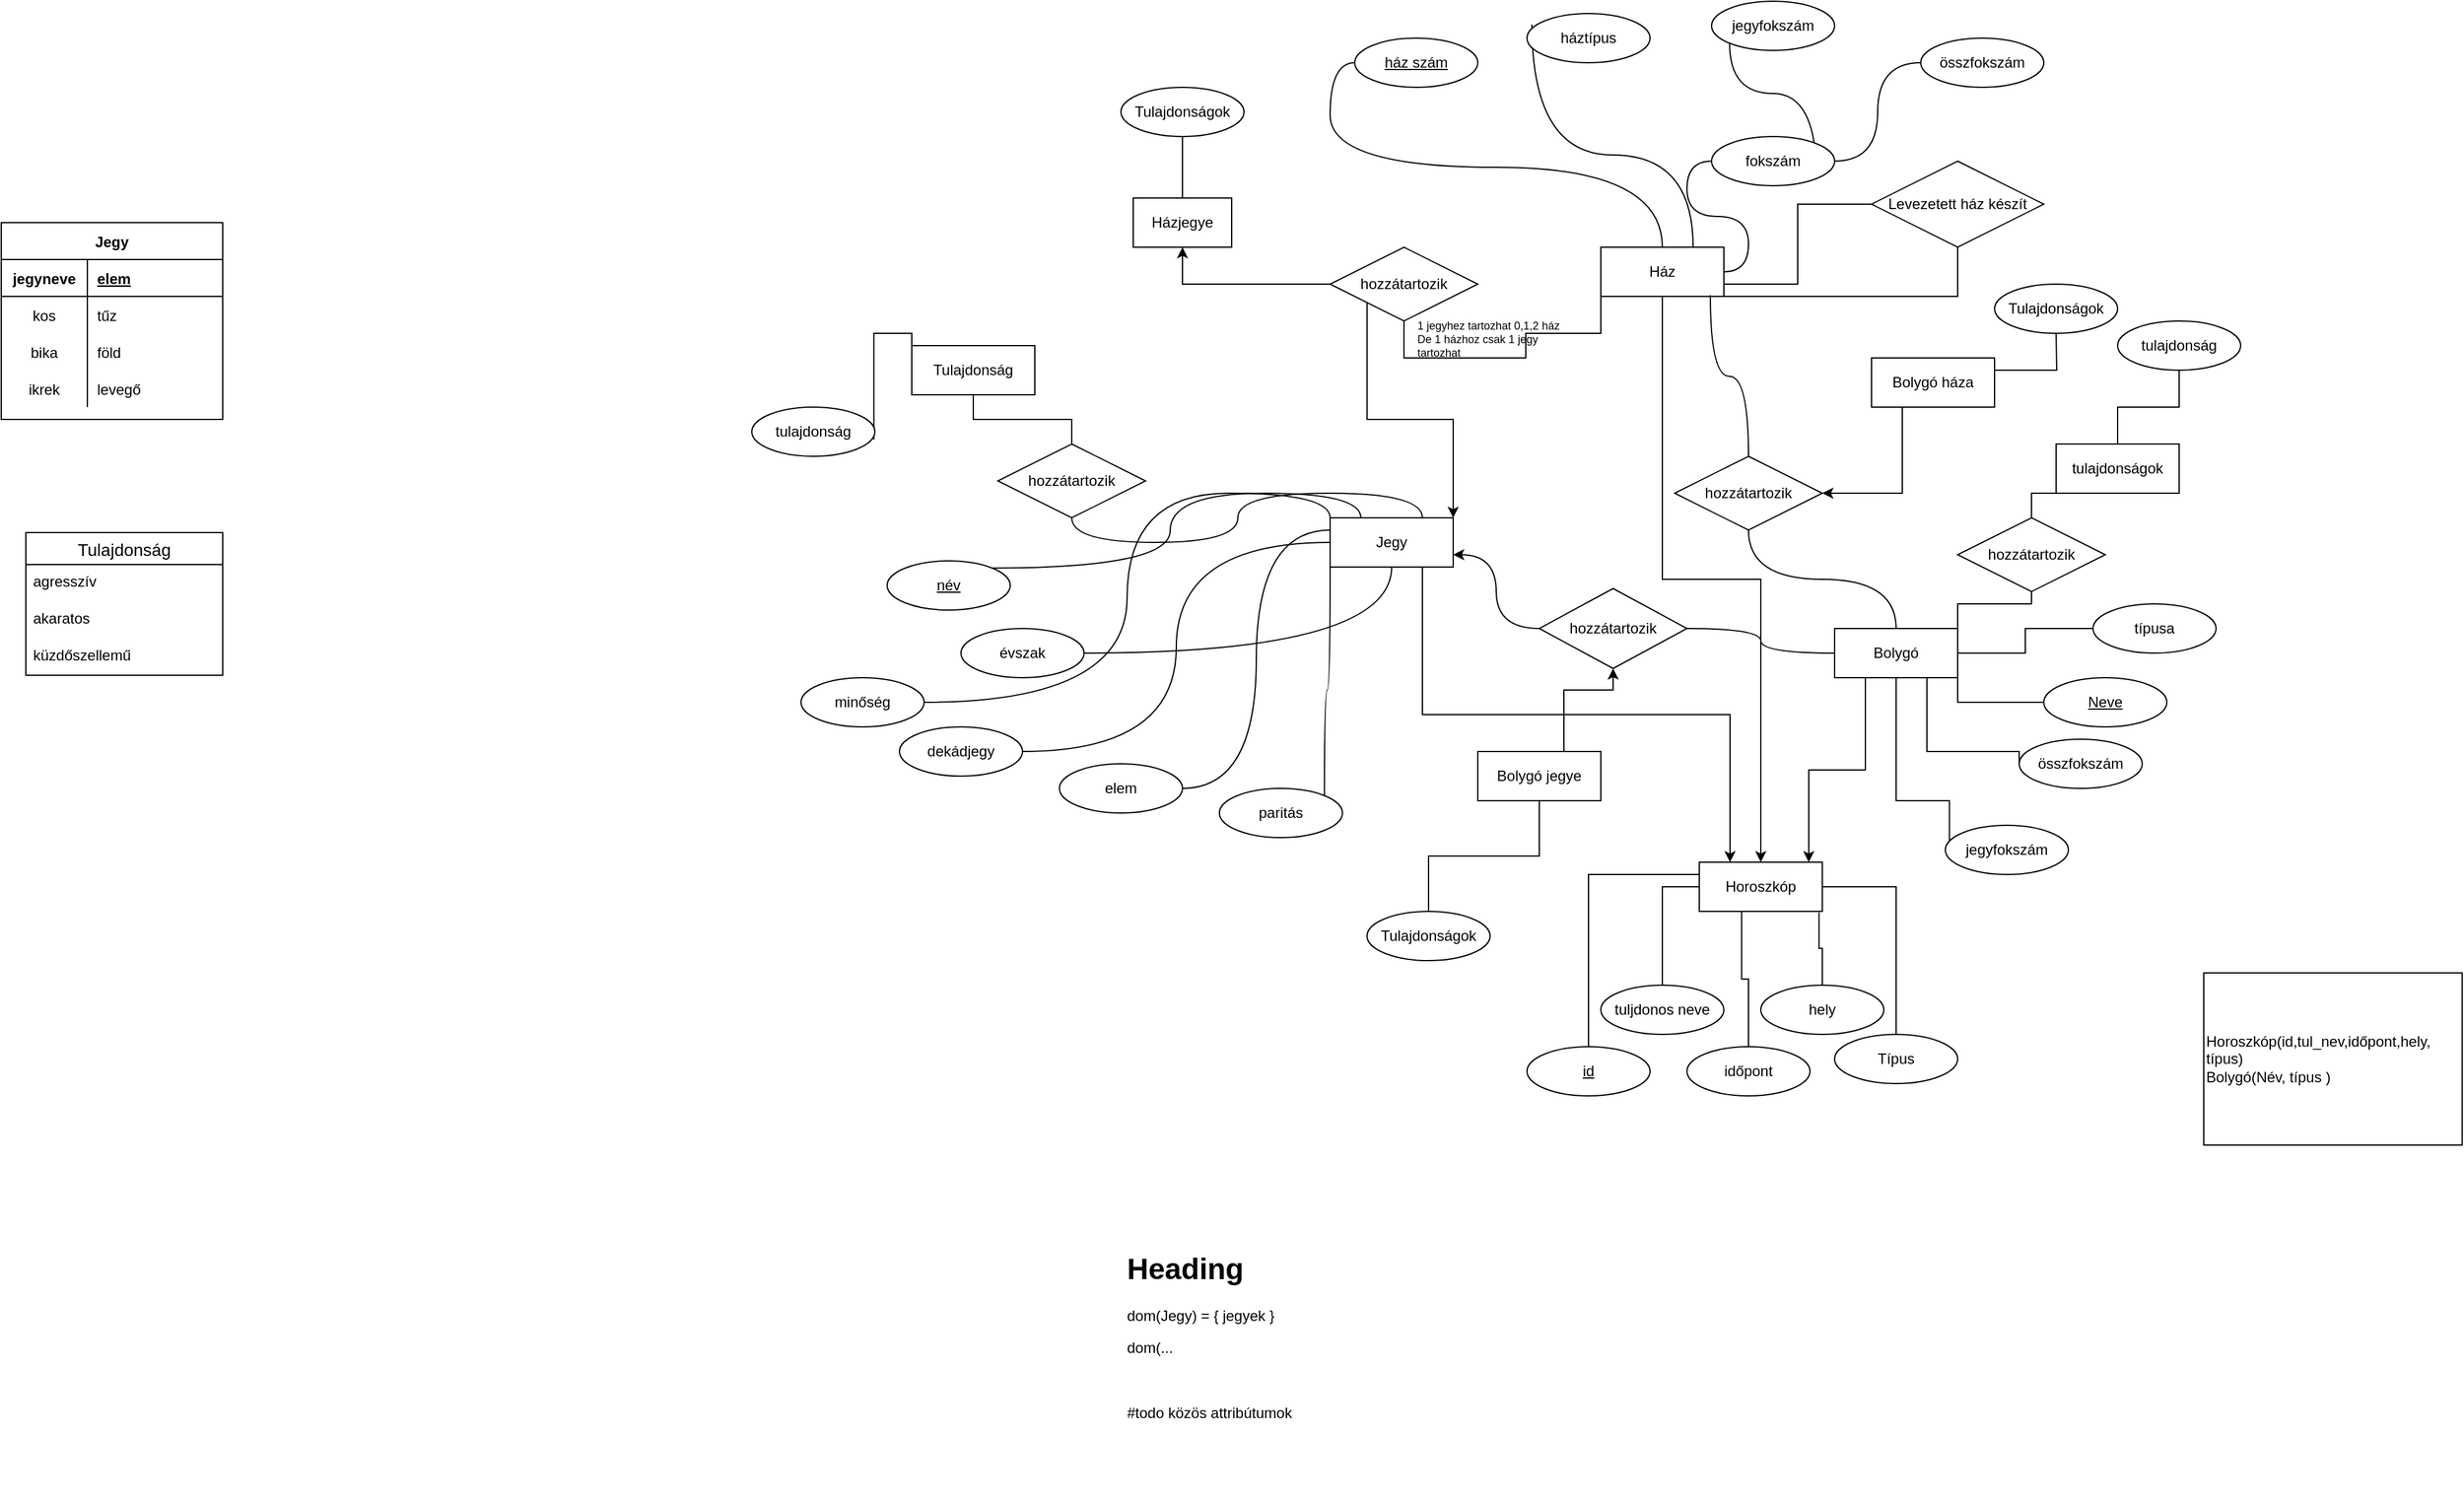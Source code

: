 <mxfile version="15.4.3" type="github">
  <diagram id="ofnZez56lbDa34U45kGn" name="Page-1">
    <mxGraphModel dx="2522" dy="1630" grid="1" gridSize="10" guides="1" tooltips="1" connect="1" arrows="1" fold="1" page="1" pageScale="1" pageWidth="1100" pageHeight="850" math="0" shadow="0">
      <root>
        <mxCell id="0" />
        <mxCell id="1" parent="0" />
        <mxCell id="MYHSeyaezN2UzqwJTT1M-22" style="edgeStyle=orthogonalEdgeStyle;rounded=0;orthogonalLoop=1;jettySize=auto;html=1;exitX=0.75;exitY=1;exitDx=0;exitDy=0;entryX=0.25;entryY=0;entryDx=0;entryDy=0;endArrow=classic;endFill=1;" parent="1" source="nYawdjKlcWyGIA6XaXQv-3" target="nYawdjKlcWyGIA6XaXQv-54" edge="1">
          <mxGeometry relative="1" as="geometry" />
        </mxCell>
        <mxCell id="MYHSeyaezN2UzqwJTT1M-36" style="edgeStyle=orthogonalEdgeStyle;rounded=0;orthogonalLoop=1;jettySize=auto;html=1;exitX=1;exitY=0;exitDx=0;exitDy=0;entryX=0;entryY=1;entryDx=0;entryDy=0;endArrow=none;endFill=0;startArrow=classic;startFill=1;" parent="1" source="nYawdjKlcWyGIA6XaXQv-3" target="MYHSeyaezN2UzqwJTT1M-34" edge="1">
          <mxGeometry relative="1" as="geometry" />
        </mxCell>
        <mxCell id="nYawdjKlcWyGIA6XaXQv-3" value="Jegy" style="whiteSpace=wrap;html=1;align=center;" parent="1" vertex="1">
          <mxGeometry x="230" y="330" width="100" height="40" as="geometry" />
        </mxCell>
        <mxCell id="nYawdjKlcWyGIA6XaXQv-19" style="edgeStyle=orthogonalEdgeStyle;curved=1;rounded=0;orthogonalLoop=1;jettySize=auto;html=1;exitX=1;exitY=0.5;exitDx=0;exitDy=0;entryX=0;entryY=0.25;entryDx=0;entryDy=0;endArrow=none;endFill=0;" parent="1" source="nYawdjKlcWyGIA6XaXQv-4" target="nYawdjKlcWyGIA6XaXQv-3" edge="1">
          <mxGeometry relative="1" as="geometry" />
        </mxCell>
        <mxCell id="nYawdjKlcWyGIA6XaXQv-4" value="elem" style="ellipse;whiteSpace=wrap;html=1;align=center;" parent="1" vertex="1">
          <mxGeometry x="10" y="530" width="100" height="40" as="geometry" />
        </mxCell>
        <mxCell id="nYawdjKlcWyGIA6XaXQv-20" style="edgeStyle=orthogonalEdgeStyle;curved=1;rounded=0;orthogonalLoop=1;jettySize=auto;html=1;exitX=1;exitY=0.5;exitDx=0;exitDy=0;endArrow=none;endFill=0;entryX=0;entryY=0;entryDx=0;entryDy=0;" parent="1" source="nYawdjKlcWyGIA6XaXQv-5" target="nYawdjKlcWyGIA6XaXQv-3" edge="1">
          <mxGeometry relative="1" as="geometry">
            <mxPoint x="210" y="340" as="targetPoint" />
          </mxGeometry>
        </mxCell>
        <mxCell id="nYawdjKlcWyGIA6XaXQv-5" value="minőség" style="ellipse;whiteSpace=wrap;html=1;align=center;" parent="1" vertex="1">
          <mxGeometry x="-200" y="460" width="100" height="40" as="geometry" />
        </mxCell>
        <mxCell id="nYawdjKlcWyGIA6XaXQv-23" style="edgeStyle=orthogonalEdgeStyle;curved=1;rounded=0;orthogonalLoop=1;jettySize=auto;html=1;exitX=1;exitY=0;exitDx=0;exitDy=0;endArrow=none;endFill=0;entryX=0.25;entryY=0;entryDx=0;entryDy=0;" parent="1" source="nYawdjKlcWyGIA6XaXQv-6" target="nYawdjKlcWyGIA6XaXQv-3" edge="1">
          <mxGeometry relative="1" as="geometry">
            <mxPoint x="215" y="180" as="targetPoint" />
          </mxGeometry>
        </mxCell>
        <mxCell id="nYawdjKlcWyGIA6XaXQv-6" value="&lt;u&gt;név&lt;/u&gt;" style="ellipse;whiteSpace=wrap;html=1;align=center;" parent="1" vertex="1">
          <mxGeometry x="-130" y="365" width="100" height="40" as="geometry" />
        </mxCell>
        <mxCell id="nYawdjKlcWyGIA6XaXQv-18" style="edgeStyle=orthogonalEdgeStyle;rounded=0;orthogonalLoop=1;jettySize=auto;html=1;exitX=1;exitY=0;exitDx=0;exitDy=0;entryX=0;entryY=1;entryDx=0;entryDy=0;endArrow=none;endFill=0;curved=1;" parent="1" source="nYawdjKlcWyGIA6XaXQv-7" target="nYawdjKlcWyGIA6XaXQv-3" edge="1">
          <mxGeometry relative="1" as="geometry">
            <Array as="points">
              <mxPoint x="225" y="470" />
              <mxPoint x="230" y="470" />
            </Array>
          </mxGeometry>
        </mxCell>
        <mxCell id="nYawdjKlcWyGIA6XaXQv-7" value="paritás" style="ellipse;whiteSpace=wrap;html=1;align=center;" parent="1" vertex="1">
          <mxGeometry x="140" y="550" width="100" height="40" as="geometry" />
        </mxCell>
        <mxCell id="nYawdjKlcWyGIA6XaXQv-22" style="edgeStyle=orthogonalEdgeStyle;curved=1;rounded=0;orthogonalLoop=1;jettySize=auto;html=1;exitX=1;exitY=0.5;exitDx=0;exitDy=0;endArrow=none;endFill=0;" parent="1" source="nYawdjKlcWyGIA6XaXQv-8" target="nYawdjKlcWyGIA6XaXQv-3" edge="1">
          <mxGeometry relative="1" as="geometry" />
        </mxCell>
        <mxCell id="nYawdjKlcWyGIA6XaXQv-8" value="évszak" style="ellipse;whiteSpace=wrap;html=1;align=center;" parent="1" vertex="1">
          <mxGeometry x="-70" y="420" width="100" height="40" as="geometry" />
        </mxCell>
        <mxCell id="nYawdjKlcWyGIA6XaXQv-21" style="edgeStyle=orthogonalEdgeStyle;curved=1;rounded=0;orthogonalLoop=1;jettySize=auto;html=1;exitX=1;exitY=0.5;exitDx=0;exitDy=0;entryX=0;entryY=0.5;entryDx=0;entryDy=0;endArrow=none;endFill=0;" parent="1" source="nYawdjKlcWyGIA6XaXQv-9" target="nYawdjKlcWyGIA6XaXQv-3" edge="1">
          <mxGeometry relative="1" as="geometry" />
        </mxCell>
        <mxCell id="nYawdjKlcWyGIA6XaXQv-9" value="dekádjegy" style="ellipse;whiteSpace=wrap;html=1;align=center;" parent="1" vertex="1">
          <mxGeometry x="-120" y="500" width="100" height="40" as="geometry" />
        </mxCell>
        <mxCell id="nYawdjKlcWyGIA6XaXQv-27" style="edgeStyle=orthogonalEdgeStyle;curved=1;rounded=0;orthogonalLoop=1;jettySize=auto;html=1;exitX=0.5;exitY=0;exitDx=0;exitDy=0;entryX=0;entryY=0.5;entryDx=0;entryDy=0;endArrow=none;endFill=0;" parent="1" source="nYawdjKlcWyGIA6XaXQv-13" target="nYawdjKlcWyGIA6XaXQv-26" edge="1">
          <mxGeometry relative="1" as="geometry" />
        </mxCell>
        <mxCell id="nYawdjKlcWyGIA6XaXQv-29" style="edgeStyle=orthogonalEdgeStyle;curved=1;rounded=0;orthogonalLoop=1;jettySize=auto;html=1;exitX=0.75;exitY=0;exitDx=0;exitDy=0;entryX=0.04;entryY=0.225;entryDx=0;entryDy=0;entryPerimeter=0;endArrow=none;endFill=0;" parent="1" source="nYawdjKlcWyGIA6XaXQv-13" target="nYawdjKlcWyGIA6XaXQv-28" edge="1">
          <mxGeometry relative="1" as="geometry" />
        </mxCell>
        <mxCell id="nYawdjKlcWyGIA6XaXQv-31" style="edgeStyle=orthogonalEdgeStyle;curved=1;rounded=0;orthogonalLoop=1;jettySize=auto;html=1;exitX=1;exitY=0.5;exitDx=0;exitDy=0;entryX=0;entryY=0.5;entryDx=0;entryDy=0;endArrow=none;endFill=0;" parent="1" source="nYawdjKlcWyGIA6XaXQv-13" target="nYawdjKlcWyGIA6XaXQv-30" edge="1">
          <mxGeometry relative="1" as="geometry" />
        </mxCell>
        <mxCell id="MYHSeyaezN2UzqwJTT1M-24" style="edgeStyle=orthogonalEdgeStyle;rounded=0;orthogonalLoop=1;jettySize=auto;html=1;exitX=0.5;exitY=1;exitDx=0;exitDy=0;entryX=0.5;entryY=0;entryDx=0;entryDy=0;endArrow=classic;endFill=1;startArrow=none;startFill=0;" parent="1" source="nYawdjKlcWyGIA6XaXQv-13" target="nYawdjKlcWyGIA6XaXQv-54" edge="1">
          <mxGeometry relative="1" as="geometry" />
        </mxCell>
        <mxCell id="MYHSeyaezN2UzqwJTT1M-35" style="edgeStyle=orthogonalEdgeStyle;rounded=0;orthogonalLoop=1;jettySize=auto;html=1;exitX=0;exitY=1;exitDx=0;exitDy=0;entryX=0.5;entryY=0;entryDx=0;entryDy=0;endArrow=none;endFill=0;startArrow=none;startFill=0;" parent="1" source="nYawdjKlcWyGIA6XaXQv-13" target="MYHSeyaezN2UzqwJTT1M-34" edge="1">
          <mxGeometry relative="1" as="geometry">
            <Array as="points">
              <mxPoint x="450" y="180" />
              <mxPoint x="389" y="180" />
              <mxPoint x="389" y="200" />
            </Array>
          </mxGeometry>
        </mxCell>
        <mxCell id="sjW-2_HihjH3lRGfcOPX-1" style="edgeStyle=orthogonalEdgeStyle;rounded=0;orthogonalLoop=1;jettySize=auto;html=1;exitX=1;exitY=1;exitDx=0;exitDy=0;entryX=0.5;entryY=1;entryDx=0;entryDy=0;endArrow=none;endFill=0;" parent="1" source="nYawdjKlcWyGIA6XaXQv-13" target="sjW-2_HihjH3lRGfcOPX-2" edge="1">
          <mxGeometry relative="1" as="geometry">
            <mxPoint x="660" y="220.0" as="targetPoint" />
            <Array as="points">
              <mxPoint x="740" y="150" />
            </Array>
          </mxGeometry>
        </mxCell>
        <mxCell id="nYawdjKlcWyGIA6XaXQv-13" value="Ház" style="whiteSpace=wrap;html=1;align=center;" parent="1" vertex="1">
          <mxGeometry x="450" y="110" width="100" height="40" as="geometry" />
        </mxCell>
        <mxCell id="nYawdjKlcWyGIA6XaXQv-24" style="edgeStyle=orthogonalEdgeStyle;curved=1;rounded=0;orthogonalLoop=1;jettySize=auto;html=1;endArrow=none;endFill=0;entryX=0.75;entryY=0;entryDx=0;entryDy=0;exitX=0.5;exitY=1;exitDx=0;exitDy=0;" parent="1" source="MYHSeyaezN2UzqwJTT1M-6" target="nYawdjKlcWyGIA6XaXQv-3" edge="1">
          <mxGeometry relative="1" as="geometry">
            <mxPoint x="250" y="160" as="sourcePoint" />
            <mxPoint x="290" y="340" as="targetPoint" />
          </mxGeometry>
        </mxCell>
        <mxCell id="nYawdjKlcWyGIA6XaXQv-26" value="&lt;u&gt;ház szám&lt;/u&gt;" style="ellipse;whiteSpace=wrap;html=1;align=center;" parent="1" vertex="1">
          <mxGeometry x="250" y="-60" width="100" height="40" as="geometry" />
        </mxCell>
        <mxCell id="nYawdjKlcWyGIA6XaXQv-28" value="háztípus" style="ellipse;whiteSpace=wrap;html=1;align=center;" parent="1" vertex="1">
          <mxGeometry x="390" y="-80" width="100" height="40" as="geometry" />
        </mxCell>
        <mxCell id="nYawdjKlcWyGIA6XaXQv-32" style="edgeStyle=orthogonalEdgeStyle;curved=1;rounded=0;orthogonalLoop=1;jettySize=auto;html=1;exitX=1;exitY=0.5;exitDx=0;exitDy=0;endArrow=none;endFill=0;entryX=0;entryY=0.5;entryDx=0;entryDy=0;" parent="1" source="nYawdjKlcWyGIA6XaXQv-30" target="nYawdjKlcWyGIA6XaXQv-33" edge="1">
          <mxGeometry relative="1" as="geometry">
            <mxPoint x="830" y="290" as="targetPoint" />
          </mxGeometry>
        </mxCell>
        <mxCell id="nYawdjKlcWyGIA6XaXQv-35" style="edgeStyle=orthogonalEdgeStyle;curved=1;rounded=0;orthogonalLoop=1;jettySize=auto;html=1;exitX=1;exitY=1;exitDx=0;exitDy=0;entryX=0;entryY=1;entryDx=0;entryDy=0;endArrow=none;endFill=0;" parent="1" source="nYawdjKlcWyGIA6XaXQv-30" target="nYawdjKlcWyGIA6XaXQv-34" edge="1">
          <mxGeometry relative="1" as="geometry" />
        </mxCell>
        <mxCell id="nYawdjKlcWyGIA6XaXQv-30" value="fokszám" style="ellipse;whiteSpace=wrap;html=1;align=center;" parent="1" vertex="1">
          <mxGeometry x="540" y="20" width="100" height="40" as="geometry" />
        </mxCell>
        <mxCell id="nYawdjKlcWyGIA6XaXQv-33" value="összfokszám" style="ellipse;whiteSpace=wrap;html=1;align=center;" parent="1" vertex="1">
          <mxGeometry x="710" y="-60" width="100" height="40" as="geometry" />
        </mxCell>
        <mxCell id="nYawdjKlcWyGIA6XaXQv-34" value="jegyfokszám" style="ellipse;whiteSpace=wrap;html=1;align=center;" parent="1" vertex="1">
          <mxGeometry x="540" y="-90" width="100" height="40" as="geometry" />
        </mxCell>
        <mxCell id="nYawdjKlcWyGIA6XaXQv-47" style="edgeStyle=orthogonalEdgeStyle;curved=1;rounded=0;orthogonalLoop=1;jettySize=auto;html=1;entryX=0.89;entryY=0.975;entryDx=0;entryDy=0;entryPerimeter=0;startArrow=none;startFill=0;endArrow=none;endFill=0;exitX=0.5;exitY=0;exitDx=0;exitDy=0;targetPerimeterSpacing=19;" parent="1" source="nYawdjKlcWyGIA6XaXQv-49" target="nYawdjKlcWyGIA6XaXQv-13" edge="1">
          <mxGeometry relative="1" as="geometry">
            <mxPoint x="539" y="250" as="sourcePoint" />
          </mxGeometry>
        </mxCell>
        <mxCell id="nYawdjKlcWyGIA6XaXQv-50" style="edgeStyle=orthogonalEdgeStyle;curved=1;rounded=0;orthogonalLoop=1;jettySize=auto;html=1;exitX=0.5;exitY=0;exitDx=0;exitDy=0;entryX=0.5;entryY=1;entryDx=0;entryDy=0;startArrow=none;startFill=0;endArrow=none;endFill=0;" parent="1" source="nYawdjKlcWyGIA6XaXQv-46" target="nYawdjKlcWyGIA6XaXQv-49" edge="1">
          <mxGeometry relative="1" as="geometry" />
        </mxCell>
        <mxCell id="nYawdjKlcWyGIA6XaXQv-51" style="edgeStyle=orthogonalEdgeStyle;curved=1;rounded=0;orthogonalLoop=1;jettySize=auto;html=1;exitX=0;exitY=0.5;exitDx=0;exitDy=0;startArrow=none;startFill=0;endArrow=none;endFill=0;" parent="1" source="nYawdjKlcWyGIA6XaXQv-46" target="nYawdjKlcWyGIA6XaXQv-52" edge="1">
          <mxGeometry relative="1" as="geometry">
            <mxPoint x="450" y="370" as="targetPoint" />
          </mxGeometry>
        </mxCell>
        <mxCell id="MYHSeyaezN2UzqwJTT1M-23" style="edgeStyle=orthogonalEdgeStyle;rounded=0;orthogonalLoop=1;jettySize=auto;html=1;exitX=0.25;exitY=1;exitDx=0;exitDy=0;entryX=0.89;entryY=0;entryDx=0;entryDy=0;entryPerimeter=0;endArrow=classic;endFill=1;" parent="1" source="nYawdjKlcWyGIA6XaXQv-46" target="nYawdjKlcWyGIA6XaXQv-54" edge="1">
          <mxGeometry relative="1" as="geometry" />
        </mxCell>
        <mxCell id="MYHSeyaezN2UzqwJTT1M-40" style="edgeStyle=orthogonalEdgeStyle;rounded=0;orthogonalLoop=1;jettySize=auto;html=1;exitX=1;exitY=0;exitDx=0;exitDy=0;entryX=0.5;entryY=1;entryDx=0;entryDy=0;endArrow=none;endFill=0;" parent="1" source="nYawdjKlcWyGIA6XaXQv-46" target="MYHSeyaezN2UzqwJTT1M-39" edge="1">
          <mxGeometry relative="1" as="geometry">
            <Array as="points">
              <mxPoint x="740" y="400" />
              <mxPoint x="800" y="400" />
            </Array>
          </mxGeometry>
        </mxCell>
        <mxCell id="MYHSeyaezN2UzqwJTT1M-47" style="edgeStyle=orthogonalEdgeStyle;rounded=0;orthogonalLoop=1;jettySize=auto;html=1;exitX=1;exitY=1;exitDx=0;exitDy=0;endArrow=none;endFill=0;" parent="1" source="nYawdjKlcWyGIA6XaXQv-46" target="MYHSeyaezN2UzqwJTT1M-46" edge="1">
          <mxGeometry relative="1" as="geometry" />
        </mxCell>
        <mxCell id="MYHSeyaezN2UzqwJTT1M-50" style="edgeStyle=orthogonalEdgeStyle;rounded=0;orthogonalLoop=1;jettySize=auto;html=1;exitX=1;exitY=0.5;exitDx=0;exitDy=0;endArrow=none;endFill=0;" parent="1" source="nYawdjKlcWyGIA6XaXQv-46" target="MYHSeyaezN2UzqwJTT1M-49" edge="1">
          <mxGeometry relative="1" as="geometry" />
        </mxCell>
        <mxCell id="o1jBdPWsk8PGLcqqdnNQ-23" style="edgeStyle=orthogonalEdgeStyle;rounded=0;orthogonalLoop=1;jettySize=auto;html=1;exitX=0.5;exitY=1;exitDx=0;exitDy=0;entryX=0.033;entryY=0.313;entryDx=0;entryDy=0;entryPerimeter=0;fontSize=12;startArrow=none;startFill=0;endArrow=none;endFill=0;" edge="1" parent="1" source="nYawdjKlcWyGIA6XaXQv-46" target="o1jBdPWsk8PGLcqqdnNQ-22">
          <mxGeometry relative="1" as="geometry">
            <Array as="points">
              <mxPoint x="690" y="560" />
              <mxPoint x="733" y="560" />
            </Array>
          </mxGeometry>
        </mxCell>
        <mxCell id="o1jBdPWsk8PGLcqqdnNQ-24" style="edgeStyle=orthogonalEdgeStyle;rounded=0;orthogonalLoop=1;jettySize=auto;html=1;exitX=0.75;exitY=1;exitDx=0;exitDy=0;entryX=0;entryY=0.5;entryDx=0;entryDy=0;fontSize=12;startArrow=none;startFill=0;endArrow=none;endFill=0;" edge="1" parent="1" source="nYawdjKlcWyGIA6XaXQv-46" target="o1jBdPWsk8PGLcqqdnNQ-21">
          <mxGeometry relative="1" as="geometry">
            <Array as="points">
              <mxPoint x="715" y="520" />
              <mxPoint x="790" y="520" />
            </Array>
          </mxGeometry>
        </mxCell>
        <mxCell id="nYawdjKlcWyGIA6XaXQv-46" value="Bolygó" style="whiteSpace=wrap;html=1;align=center;" parent="1" vertex="1">
          <mxGeometry x="640" y="420" width="100" height="40" as="geometry" />
        </mxCell>
        <mxCell id="o1jBdPWsk8PGLcqqdnNQ-10" style="edgeStyle=orthogonalEdgeStyle;rounded=0;orthogonalLoop=1;jettySize=auto;html=1;exitX=1;exitY=0.5;exitDx=0;exitDy=0;entryX=0.25;entryY=1;entryDx=0;entryDy=0;fontSize=12;startArrow=classic;startFill=1;endArrow=none;endFill=0;" edge="1" parent="1" source="nYawdjKlcWyGIA6XaXQv-49" target="o1jBdPWsk8PGLcqqdnNQ-8">
          <mxGeometry relative="1" as="geometry" />
        </mxCell>
        <mxCell id="nYawdjKlcWyGIA6XaXQv-49" value="hozzátartozik" style="shape=rhombus;perimeter=rhombusPerimeter;whiteSpace=wrap;html=1;align=center;" parent="1" vertex="1">
          <mxGeometry x="510" y="280" width="120" height="60" as="geometry" />
        </mxCell>
        <mxCell id="nYawdjKlcWyGIA6XaXQv-53" style="edgeStyle=orthogonalEdgeStyle;curved=1;rounded=0;orthogonalLoop=1;jettySize=auto;html=1;exitX=0;exitY=0.5;exitDx=0;exitDy=0;entryX=1;entryY=0.75;entryDx=0;entryDy=0;startArrow=none;startFill=0;endArrow=classic;endFill=1;" parent="1" source="nYawdjKlcWyGIA6XaXQv-52" target="nYawdjKlcWyGIA6XaXQv-3" edge="1">
          <mxGeometry relative="1" as="geometry" />
        </mxCell>
        <mxCell id="o1jBdPWsk8PGLcqqdnNQ-5" style="edgeStyle=orthogonalEdgeStyle;rounded=0;orthogonalLoop=1;jettySize=auto;html=1;fontSize=12;startArrow=classic;startFill=1;endArrow=none;endFill=0;entryX=0.5;entryY=0;entryDx=0;entryDy=0;" edge="1" parent="1" source="nYawdjKlcWyGIA6XaXQv-52" target="o1jBdPWsk8PGLcqqdnNQ-7">
          <mxGeometry relative="1" as="geometry">
            <mxPoint x="410" y="520" as="targetPoint" />
            <Array as="points">
              <mxPoint x="460" y="470" />
              <mxPoint x="420" y="470" />
            </Array>
          </mxGeometry>
        </mxCell>
        <mxCell id="nYawdjKlcWyGIA6XaXQv-52" value="hozzátartozik" style="shape=rhombus;perimeter=rhombusPerimeter;whiteSpace=wrap;html=1;align=center;" parent="1" vertex="1">
          <mxGeometry x="400" y="387.5" width="120" height="65" as="geometry" />
        </mxCell>
        <mxCell id="MYHSeyaezN2UzqwJTT1M-51" style="edgeStyle=orthogonalEdgeStyle;rounded=0;orthogonalLoop=1;jettySize=auto;html=1;exitX=0;exitY=0.25;exitDx=0;exitDy=0;endArrow=none;endFill=0;entryX=0.5;entryY=0;entryDx=0;entryDy=0;" parent="1" source="nYawdjKlcWyGIA6XaXQv-54" target="MYHSeyaezN2UzqwJTT1M-53" edge="1">
          <mxGeometry relative="1" as="geometry">
            <mxPoint x="230" y="770" as="targetPoint" />
          </mxGeometry>
        </mxCell>
        <mxCell id="MYHSeyaezN2UzqwJTT1M-54" style="edgeStyle=orthogonalEdgeStyle;rounded=0;orthogonalLoop=1;jettySize=auto;html=1;exitX=1;exitY=0.5;exitDx=0;exitDy=0;endArrow=none;endFill=0;" parent="1" source="nYawdjKlcWyGIA6XaXQv-54" target="MYHSeyaezN2UzqwJTT1M-33" edge="1">
          <mxGeometry relative="1" as="geometry" />
        </mxCell>
        <mxCell id="o1jBdPWsk8PGLcqqdnNQ-20" value="" style="edgeStyle=orthogonalEdgeStyle;rounded=0;orthogonalLoop=1;jettySize=auto;html=1;fontSize=12;startArrow=none;startFill=0;endArrow=none;endFill=0;" edge="1" parent="1" source="nYawdjKlcWyGIA6XaXQv-54" target="MYHSeyaezN2UzqwJTT1M-33">
          <mxGeometry relative="1" as="geometry" />
        </mxCell>
        <mxCell id="nYawdjKlcWyGIA6XaXQv-54" value="Horoszkóp" style="whiteSpace=wrap;html=1;align=center;" parent="1" vertex="1">
          <mxGeometry x="530" y="610" width="100" height="40" as="geometry" />
        </mxCell>
        <mxCell id="nYawdjKlcWyGIA6XaXQv-56" value="Jegy" style="shape=table;startSize=30;container=1;collapsible=1;childLayout=tableLayout;fixedRows=1;rowLines=0;fontStyle=1;align=center;resizeLast=1;" parent="1" vertex="1">
          <mxGeometry x="-850" y="90" width="180" height="160" as="geometry" />
        </mxCell>
        <mxCell id="nYawdjKlcWyGIA6XaXQv-57" value="" style="shape=partialRectangle;collapsible=0;dropTarget=0;pointerEvents=0;fillColor=none;top=0;left=0;bottom=1;right=0;points=[[0,0.5],[1,0.5]];portConstraint=eastwest;" parent="nYawdjKlcWyGIA6XaXQv-56" vertex="1">
          <mxGeometry y="30" width="180" height="30" as="geometry" />
        </mxCell>
        <mxCell id="nYawdjKlcWyGIA6XaXQv-58" value="jegyneve" style="shape=partialRectangle;connectable=0;fillColor=none;top=0;left=0;bottom=0;right=0;fontStyle=1;overflow=hidden;" parent="nYawdjKlcWyGIA6XaXQv-57" vertex="1">
          <mxGeometry width="70" height="30" as="geometry">
            <mxRectangle width="70" height="30" as="alternateBounds" />
          </mxGeometry>
        </mxCell>
        <mxCell id="nYawdjKlcWyGIA6XaXQv-59" value="elem" style="shape=partialRectangle;connectable=0;fillColor=none;top=0;left=0;bottom=0;right=0;align=left;spacingLeft=6;fontStyle=5;overflow=hidden;" parent="nYawdjKlcWyGIA6XaXQv-57" vertex="1">
          <mxGeometry x="70" width="110" height="30" as="geometry">
            <mxRectangle width="110" height="30" as="alternateBounds" />
          </mxGeometry>
        </mxCell>
        <mxCell id="nYawdjKlcWyGIA6XaXQv-60" value="" style="shape=partialRectangle;collapsible=0;dropTarget=0;pointerEvents=0;fillColor=none;top=0;left=0;bottom=0;right=0;points=[[0,0.5],[1,0.5]];portConstraint=eastwest;" parent="nYawdjKlcWyGIA6XaXQv-56" vertex="1">
          <mxGeometry y="60" width="180" height="30" as="geometry" />
        </mxCell>
        <mxCell id="nYawdjKlcWyGIA6XaXQv-61" value="kos" style="shape=partialRectangle;connectable=0;fillColor=none;top=0;left=0;bottom=0;right=0;editable=1;overflow=hidden;" parent="nYawdjKlcWyGIA6XaXQv-60" vertex="1">
          <mxGeometry width="70" height="30" as="geometry">
            <mxRectangle width="70" height="30" as="alternateBounds" />
          </mxGeometry>
        </mxCell>
        <mxCell id="nYawdjKlcWyGIA6XaXQv-62" value="tűz" style="shape=partialRectangle;connectable=0;fillColor=none;top=0;left=0;bottom=0;right=0;align=left;spacingLeft=6;overflow=hidden;" parent="nYawdjKlcWyGIA6XaXQv-60" vertex="1">
          <mxGeometry x="70" width="110" height="30" as="geometry">
            <mxRectangle width="110" height="30" as="alternateBounds" />
          </mxGeometry>
        </mxCell>
        <mxCell id="nYawdjKlcWyGIA6XaXQv-63" value="" style="shape=partialRectangle;collapsible=0;dropTarget=0;pointerEvents=0;fillColor=none;top=0;left=0;bottom=0;right=0;points=[[0,0.5],[1,0.5]];portConstraint=eastwest;" parent="nYawdjKlcWyGIA6XaXQv-56" vertex="1">
          <mxGeometry y="90" width="180" height="30" as="geometry" />
        </mxCell>
        <mxCell id="nYawdjKlcWyGIA6XaXQv-64" value="bika" style="shape=partialRectangle;connectable=0;fillColor=none;top=0;left=0;bottom=0;right=0;editable=1;overflow=hidden;" parent="nYawdjKlcWyGIA6XaXQv-63" vertex="1">
          <mxGeometry width="70" height="30" as="geometry">
            <mxRectangle width="70" height="30" as="alternateBounds" />
          </mxGeometry>
        </mxCell>
        <mxCell id="nYawdjKlcWyGIA6XaXQv-65" value="föld" style="shape=partialRectangle;connectable=0;fillColor=none;top=0;left=0;bottom=0;right=0;align=left;spacingLeft=6;overflow=hidden;" parent="nYawdjKlcWyGIA6XaXQv-63" vertex="1">
          <mxGeometry x="70" width="110" height="30" as="geometry">
            <mxRectangle width="110" height="30" as="alternateBounds" />
          </mxGeometry>
        </mxCell>
        <mxCell id="nYawdjKlcWyGIA6XaXQv-66" value="" style="shape=partialRectangle;collapsible=0;dropTarget=0;pointerEvents=0;fillColor=none;top=0;left=0;bottom=0;right=0;points=[[0,0.5],[1,0.5]];portConstraint=eastwest;" parent="nYawdjKlcWyGIA6XaXQv-56" vertex="1">
          <mxGeometry y="120" width="180" height="30" as="geometry" />
        </mxCell>
        <mxCell id="nYawdjKlcWyGIA6XaXQv-67" value="ikrek" style="shape=partialRectangle;connectable=0;fillColor=none;top=0;left=0;bottom=0;right=0;editable=1;overflow=hidden;" parent="nYawdjKlcWyGIA6XaXQv-66" vertex="1">
          <mxGeometry width="70" height="30" as="geometry">
            <mxRectangle width="70" height="30" as="alternateBounds" />
          </mxGeometry>
        </mxCell>
        <mxCell id="nYawdjKlcWyGIA6XaXQv-68" value="levegő" style="shape=partialRectangle;connectable=0;fillColor=none;top=0;left=0;bottom=0;right=0;align=left;spacingLeft=6;overflow=hidden;" parent="nYawdjKlcWyGIA6XaXQv-66" vertex="1">
          <mxGeometry x="70" width="110" height="30" as="geometry">
            <mxRectangle width="110" height="30" as="alternateBounds" />
          </mxGeometry>
        </mxCell>
        <mxCell id="MYHSeyaezN2UzqwJTT1M-5" value="Tulajdonság" style="whiteSpace=wrap;html=1;align=center;" parent="1" vertex="1">
          <mxGeometry x="-110" y="190" width="100" height="40" as="geometry" />
        </mxCell>
        <mxCell id="MYHSeyaezN2UzqwJTT1M-7" style="edgeStyle=orthogonalEdgeStyle;rounded=0;orthogonalLoop=1;jettySize=auto;html=1;exitX=0.5;exitY=0;exitDx=0;exitDy=0;entryX=0.5;entryY=1;entryDx=0;entryDy=0;endArrow=none;endFill=0;" parent="1" source="MYHSeyaezN2UzqwJTT1M-6" target="MYHSeyaezN2UzqwJTT1M-5" edge="1">
          <mxGeometry relative="1" as="geometry">
            <mxPoint x="200" y="80" as="targetPoint" />
          </mxGeometry>
        </mxCell>
        <mxCell id="MYHSeyaezN2UzqwJTT1M-6" value="hozzátartozik" style="shape=rhombus;perimeter=rhombusPerimeter;whiteSpace=wrap;html=1;align=center;" parent="1" vertex="1">
          <mxGeometry x="-40" y="270" width="120" height="60" as="geometry" />
        </mxCell>
        <mxCell id="MYHSeyaezN2UzqwJTT1M-14" style="edgeStyle=orthogonalEdgeStyle;rounded=0;orthogonalLoop=1;jettySize=auto;html=1;entryX=0;entryY=0.5;entryDx=0;entryDy=0;endArrow=none;endFill=0;exitX=0.992;exitY=0.658;exitDx=0;exitDy=0;exitPerimeter=0;" parent="1" source="MYHSeyaezN2UzqwJTT1M-11" target="MYHSeyaezN2UzqwJTT1M-5" edge="1">
          <mxGeometry relative="1" as="geometry">
            <mxPoint x="-50" y="50" as="sourcePoint" />
            <Array as="points">
              <mxPoint x="-141" y="180" />
              <mxPoint x="-110" y="180" />
            </Array>
          </mxGeometry>
        </mxCell>
        <mxCell id="MYHSeyaezN2UzqwJTT1M-11" value="tulajdonság" style="ellipse;whiteSpace=wrap;html=1;align=center;strokeWidth=1;" parent="1" vertex="1">
          <mxGeometry x="-240" y="240" width="100" height="40" as="geometry" />
        </mxCell>
        <mxCell id="MYHSeyaezN2UzqwJTT1M-15" value="Tulajdonság" style="swimlane;fontStyle=0;childLayout=stackLayout;horizontal=1;startSize=26;horizontalStack=0;resizeParent=1;resizeParentMax=0;resizeLast=0;collapsible=1;marginBottom=0;align=center;fontSize=14;strokeWidth=1;" parent="1" vertex="1">
          <mxGeometry x="-830" y="342" width="160" height="116" as="geometry" />
        </mxCell>
        <mxCell id="MYHSeyaezN2UzqwJTT1M-16" value="agresszív    " style="text;strokeColor=none;fillColor=none;spacingLeft=4;spacingRight=4;overflow=hidden;rotatable=0;points=[[0,0.5],[1,0.5]];portConstraint=eastwest;fontSize=12;" parent="MYHSeyaezN2UzqwJTT1M-15" vertex="1">
          <mxGeometry y="26" width="160" height="30" as="geometry" />
        </mxCell>
        <mxCell id="MYHSeyaezN2UzqwJTT1M-17" value="akaratos" style="text;strokeColor=none;fillColor=none;spacingLeft=4;spacingRight=4;overflow=hidden;rotatable=0;points=[[0,0.5],[1,0.5]];portConstraint=eastwest;fontSize=12;" parent="MYHSeyaezN2UzqwJTT1M-15" vertex="1">
          <mxGeometry y="56" width="160" height="30" as="geometry" />
        </mxCell>
        <mxCell id="MYHSeyaezN2UzqwJTT1M-18" value="küzdőszellemű" style="text;strokeColor=none;fillColor=none;spacingLeft=4;spacingRight=4;overflow=hidden;rotatable=0;points=[[0,0.5],[1,0.5]];portConstraint=eastwest;fontSize=12;" parent="MYHSeyaezN2UzqwJTT1M-15" vertex="1">
          <mxGeometry y="86" width="160" height="30" as="geometry" />
        </mxCell>
        <mxCell id="o1jBdPWsk8PGLcqqdnNQ-11" style="edgeStyle=orthogonalEdgeStyle;rounded=0;orthogonalLoop=1;jettySize=auto;html=1;exitX=1;exitY=0.5;exitDx=0;exitDy=0;entryX=0;entryY=0.5;entryDx=0;entryDy=0;fontSize=12;startArrow=classic;startFill=1;endArrow=none;endFill=0;" edge="1" parent="1" source="MYHSeyaezN2UzqwJTT1M-20" target="MYHSeyaezN2UzqwJTT1M-34">
          <mxGeometry relative="1" as="geometry" />
        </mxCell>
        <mxCell id="MYHSeyaezN2UzqwJTT1M-20" value="Házjegye" style="whiteSpace=wrap;html=1;align=center;strokeWidth=1;direction=south;" parent="1" vertex="1">
          <mxGeometry x="70" y="70" width="80" height="40" as="geometry" />
        </mxCell>
        <mxCell id="MYHSeyaezN2UzqwJTT1M-28" style="edgeStyle=orthogonalEdgeStyle;rounded=0;orthogonalLoop=1;jettySize=auto;html=1;exitX=0.5;exitY=0;exitDx=0;exitDy=0;entryX=0;entryY=0.5;entryDx=0;entryDy=0;endArrow=none;endFill=0;" parent="1" source="MYHSeyaezN2UzqwJTT1M-27" target="nYawdjKlcWyGIA6XaXQv-54" edge="1">
          <mxGeometry relative="1" as="geometry" />
        </mxCell>
        <mxCell id="MYHSeyaezN2UzqwJTT1M-27" value="tuljdonos neve" style="ellipse;whiteSpace=wrap;html=1;align=center;strokeWidth=1;" parent="1" vertex="1">
          <mxGeometry x="450" y="710" width="100" height="40" as="geometry" />
        </mxCell>
        <mxCell id="MYHSeyaezN2UzqwJTT1M-30" style="edgeStyle=orthogonalEdgeStyle;rounded=0;orthogonalLoop=1;jettySize=auto;html=1;entryX=0.344;entryY=0.987;entryDx=0;entryDy=0;endArrow=none;endFill=0;exitX=0.5;exitY=0;exitDx=0;exitDy=0;entryPerimeter=0;" parent="1" source="MYHSeyaezN2UzqwJTT1M-29" target="nYawdjKlcWyGIA6XaXQv-54" edge="1">
          <mxGeometry relative="1" as="geometry" />
        </mxCell>
        <mxCell id="MYHSeyaezN2UzqwJTT1M-29" value="időpont" style="ellipse;whiteSpace=wrap;html=1;align=center;strokeWidth=1;" parent="1" vertex="1">
          <mxGeometry x="520" y="760" width="100" height="40" as="geometry" />
        </mxCell>
        <mxCell id="MYHSeyaezN2UzqwJTT1M-32" style="edgeStyle=orthogonalEdgeStyle;rounded=0;orthogonalLoop=1;jettySize=auto;html=1;exitX=0.5;exitY=0;exitDx=0;exitDy=0;entryX=0.973;entryY=1.023;entryDx=0;entryDy=0;entryPerimeter=0;endArrow=none;endFill=0;" parent="1" source="MYHSeyaezN2UzqwJTT1M-31" target="nYawdjKlcWyGIA6XaXQv-54" edge="1">
          <mxGeometry relative="1" as="geometry" />
        </mxCell>
        <mxCell id="MYHSeyaezN2UzqwJTT1M-31" value="hely" style="ellipse;whiteSpace=wrap;html=1;align=center;strokeWidth=1;" parent="1" vertex="1">
          <mxGeometry x="580" y="710" width="100" height="40" as="geometry" />
        </mxCell>
        <mxCell id="MYHSeyaezN2UzqwJTT1M-33" value="Típus" style="ellipse;whiteSpace=wrap;html=1;align=center;strokeWidth=1;" parent="1" vertex="1">
          <mxGeometry x="640" y="750" width="100" height="40" as="geometry" />
        </mxCell>
        <mxCell id="MYHSeyaezN2UzqwJTT1M-34" value="hozzátartozik" style="shape=rhombus;perimeter=rhombusPerimeter;whiteSpace=wrap;html=1;align=center;strokeWidth=1;" parent="1" vertex="1">
          <mxGeometry x="230" y="110" width="120" height="60" as="geometry" />
        </mxCell>
        <mxCell id="MYHSeyaezN2UzqwJTT1M-44" style="edgeStyle=orthogonalEdgeStyle;rounded=0;orthogonalLoop=1;jettySize=auto;html=1;exitX=0.5;exitY=0;exitDx=0;exitDy=0;endArrow=none;endFill=0;" parent="1" source="MYHSeyaezN2UzqwJTT1M-37" target="MYHSeyaezN2UzqwJTT1M-43" edge="1">
          <mxGeometry relative="1" as="geometry" />
        </mxCell>
        <mxCell id="MYHSeyaezN2UzqwJTT1M-37" value="tulajdonságok" style="whiteSpace=wrap;html=1;align=center;strokeWidth=1;" parent="1" vertex="1">
          <mxGeometry x="820" y="270" width="100" height="40" as="geometry" />
        </mxCell>
        <mxCell id="MYHSeyaezN2UzqwJTT1M-41" style="edgeStyle=orthogonalEdgeStyle;rounded=0;orthogonalLoop=1;jettySize=auto;html=1;exitX=0.5;exitY=0;exitDx=0;exitDy=0;entryX=0.25;entryY=1;entryDx=0;entryDy=0;endArrow=none;endFill=0;" parent="1" source="MYHSeyaezN2UzqwJTT1M-39" target="MYHSeyaezN2UzqwJTT1M-37" edge="1">
          <mxGeometry relative="1" as="geometry" />
        </mxCell>
        <mxCell id="MYHSeyaezN2UzqwJTT1M-39" value="hozzátartozik" style="shape=rhombus;perimeter=rhombusPerimeter;whiteSpace=wrap;html=1;align=center;strokeWidth=1;" parent="1" vertex="1">
          <mxGeometry x="740" y="330" width="120" height="60" as="geometry" />
        </mxCell>
        <mxCell id="MYHSeyaezN2UzqwJTT1M-43" value="tulajdonság" style="ellipse;whiteSpace=wrap;html=1;align=center;strokeWidth=1;" parent="1" vertex="1">
          <mxGeometry x="870" y="170" width="100" height="40" as="geometry" />
        </mxCell>
        <mxCell id="MYHSeyaezN2UzqwJTT1M-46" value="&lt;u&gt;Neve&lt;/u&gt;" style="ellipse;whiteSpace=wrap;html=1;align=center;strokeWidth=1;" parent="1" vertex="1">
          <mxGeometry x="810" y="460" width="100" height="40" as="geometry" />
        </mxCell>
        <mxCell id="MYHSeyaezN2UzqwJTT1M-49" value="típusa" style="ellipse;whiteSpace=wrap;html=1;align=center;strokeWidth=1;" parent="1" vertex="1">
          <mxGeometry x="850" y="400" width="100" height="40" as="geometry" />
        </mxCell>
        <mxCell id="MYHSeyaezN2UzqwJTT1M-53" value="&lt;u&gt;id&lt;/u&gt;" style="ellipse;whiteSpace=wrap;html=1;align=center;strokeWidth=1;" parent="1" vertex="1">
          <mxGeometry x="390" y="760" width="100" height="40" as="geometry" />
        </mxCell>
        <mxCell id="sjW-2_HihjH3lRGfcOPX-3" style="edgeStyle=orthogonalEdgeStyle;rounded=0;orthogonalLoop=1;jettySize=auto;html=1;exitX=0;exitY=0.5;exitDx=0;exitDy=0;entryX=1;entryY=0.75;entryDx=0;entryDy=0;endArrow=none;endFill=0;" parent="1" source="sjW-2_HihjH3lRGfcOPX-2" target="nYawdjKlcWyGIA6XaXQv-13" edge="1">
          <mxGeometry relative="1" as="geometry" />
        </mxCell>
        <mxCell id="sjW-2_HihjH3lRGfcOPX-2" value="Levezetett ház készít" style="shape=rhombus;perimeter=rhombusPerimeter;whiteSpace=wrap;html=1;align=center;" parent="1" vertex="1">
          <mxGeometry x="670" y="40" width="140" height="70" as="geometry" />
        </mxCell>
        <mxCell id="sjW-2_HihjH3lRGfcOPX-4" value="&lt;h1&gt;Heading&lt;/h1&gt;&lt;p&gt;dom(Jegy) = { jegyek }&lt;/p&gt;&lt;p&gt;dom(...&lt;/p&gt;&lt;p&gt;&lt;br&gt;&lt;/p&gt;&lt;p&gt;#todo közös attribútumok&lt;br&gt;&lt;/p&gt;" style="text;html=1;strokeColor=none;fillColor=none;spacing=5;spacingTop=-20;whiteSpace=wrap;overflow=hidden;rounded=0;" parent="1" vertex="1">
          <mxGeometry x="60" y="921" width="190" height="209" as="geometry" />
        </mxCell>
        <mxCell id="o1jBdPWsk8PGLcqqdnNQ-1" value="&lt;div style=&quot;font-size: 9px&quot; align=&quot;left&quot;&gt;&lt;font style=&quot;font-size: 9px&quot;&gt;1 jegyhez tartozhat 0,1,2 ház&lt;/font&gt;&lt;/div&gt;&lt;div style=&quot;font-size: 9px&quot; align=&quot;left&quot;&gt;&lt;font style=&quot;font-size: 9px&quot;&gt;De 1 házhoz csak 1 jegy tartozhat&lt;/font&gt;&lt;br&gt;&lt;/div&gt;" style="text;html=1;strokeColor=none;fillColor=none;align=center;verticalAlign=middle;whiteSpace=wrap;rounded=0;" vertex="1" parent="1">
          <mxGeometry x="300" y="170" width="130" height="30" as="geometry" />
        </mxCell>
        <mxCell id="o1jBdPWsk8PGLcqqdnNQ-4" value="&lt;div style=&quot;font-size: 12px&quot;&gt;&lt;font style=&quot;font-size: 12px&quot;&gt;Horoszkóp(id,tul_nev,időpont,hely, típus)&lt;/font&gt;&lt;/div&gt;&lt;div style=&quot;font-size: 12px&quot;&gt;&lt;font style=&quot;font-size: 12px&quot;&gt;Bolygó(Név, típus )&lt;br&gt;&lt;/font&gt;&lt;/div&gt;" style="rounded=0;whiteSpace=wrap;html=1;fontSize=9;align=left;" vertex="1" parent="1">
          <mxGeometry x="940" y="700" width="210" height="140" as="geometry" />
        </mxCell>
        <mxCell id="o1jBdPWsk8PGLcqqdnNQ-18" style="edgeStyle=orthogonalEdgeStyle;rounded=0;orthogonalLoop=1;jettySize=auto;html=1;entryX=0.5;entryY=0;entryDx=0;entryDy=0;fontSize=12;startArrow=none;startFill=0;endArrow=none;endFill=0;" edge="1" parent="1" source="o1jBdPWsk8PGLcqqdnNQ-7" target="o1jBdPWsk8PGLcqqdnNQ-17">
          <mxGeometry relative="1" as="geometry" />
        </mxCell>
        <mxCell id="o1jBdPWsk8PGLcqqdnNQ-7" value="Bolygó jegye" style="whiteSpace=wrap;html=1;align=center;fontSize=12;" vertex="1" parent="1">
          <mxGeometry x="350" y="520" width="100" height="40" as="geometry" />
        </mxCell>
        <mxCell id="o1jBdPWsk8PGLcqqdnNQ-15" style="edgeStyle=orthogonalEdgeStyle;rounded=0;orthogonalLoop=1;jettySize=auto;html=1;exitX=1;exitY=0.25;exitDx=0;exitDy=0;fontSize=12;startArrow=none;startFill=0;endArrow=none;endFill=0;" edge="1" parent="1" source="o1jBdPWsk8PGLcqqdnNQ-8">
          <mxGeometry relative="1" as="geometry">
            <mxPoint x="820" y="180" as="targetPoint" />
          </mxGeometry>
        </mxCell>
        <mxCell id="o1jBdPWsk8PGLcqqdnNQ-8" value="Bolygó háza" style="whiteSpace=wrap;html=1;align=center;fontSize=12;" vertex="1" parent="1">
          <mxGeometry x="670" y="200" width="100" height="40" as="geometry" />
        </mxCell>
        <mxCell id="o1jBdPWsk8PGLcqqdnNQ-13" value="" style="edgeStyle=orthogonalEdgeStyle;rounded=0;orthogonalLoop=1;jettySize=auto;html=1;fontSize=12;startArrow=none;startFill=0;endArrow=none;endFill=0;" edge="1" parent="1" source="o1jBdPWsk8PGLcqqdnNQ-12" target="MYHSeyaezN2UzqwJTT1M-20">
          <mxGeometry relative="1" as="geometry" />
        </mxCell>
        <mxCell id="o1jBdPWsk8PGLcqqdnNQ-12" value="Tulajdonságok" style="ellipse;whiteSpace=wrap;html=1;align=center;fontSize=12;" vertex="1" parent="1">
          <mxGeometry x="60" y="-20" width="100" height="40" as="geometry" />
        </mxCell>
        <mxCell id="o1jBdPWsk8PGLcqqdnNQ-16" value="Tulajdonságok" style="ellipse;whiteSpace=wrap;html=1;align=center;fontSize=12;" vertex="1" parent="1">
          <mxGeometry x="770" y="140" width="100" height="40" as="geometry" />
        </mxCell>
        <mxCell id="o1jBdPWsk8PGLcqqdnNQ-17" value="Tulajdonságok" style="ellipse;whiteSpace=wrap;html=1;align=center;fontSize=12;" vertex="1" parent="1">
          <mxGeometry x="260" y="650" width="100" height="40" as="geometry" />
        </mxCell>
        <mxCell id="o1jBdPWsk8PGLcqqdnNQ-21" value="összfokszám" style="ellipse;whiteSpace=wrap;html=1;align=center;fontSize=12;" vertex="1" parent="1">
          <mxGeometry x="790" y="510" width="100" height="40" as="geometry" />
        </mxCell>
        <mxCell id="o1jBdPWsk8PGLcqqdnNQ-22" value="jegyfokszám" style="ellipse;whiteSpace=wrap;html=1;align=center;fontSize=12;" vertex="1" parent="1">
          <mxGeometry x="730" y="580" width="100" height="40" as="geometry" />
        </mxCell>
      </root>
    </mxGraphModel>
  </diagram>
</mxfile>
